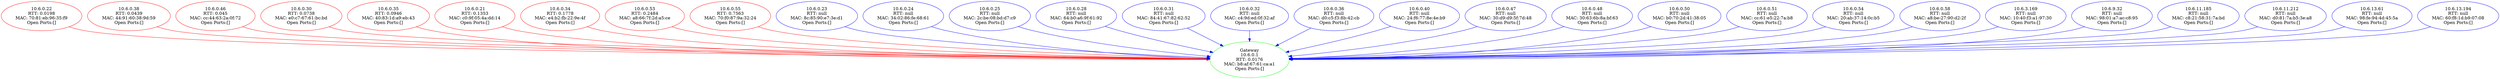 // LAN Visualization
digraph {
	node [color=green]
	"10.6.0.1" [label="Gateway
10.6.0.1
RTT: 0.0176
MAC: b8:af:67:61:ca:a1
Open Ports:[]"]
	node [color=red]
	edge [color=red]
	"10.6.0.22" [label="10.6.0.22
RTT: 0.0198
MAC: 70:81:eb:96:35:f9
Open Ports:[]"]
	"10.6.0.22" -> "10.6.0.1"
	node [color=red]
	edge [color=red]
	"10.6.0.38" [label="10.6.0.38
RTT: 0.0439
MAC: 44:91:60:38:9d:59
Open Ports:[]"]
	"10.6.0.38" -> "10.6.0.1"
	node [color=red]
	edge [color=red]
	"10.6.0.46" [label="10.6.0.46
RTT: 0.045
MAC: cc:44:63:2a:0f:72
Open Ports:[]"]
	"10.6.0.46" -> "10.6.0.1"
	node [color=red]
	edge [color=red]
	"10.6.0.30" [label="10.6.0.30
RTT: 0.0738
MAC: e0:c7:67:61:bc:bd
Open Ports:[]"]
	"10.6.0.30" -> "10.6.0.1"
	node [color=red]
	edge [color=red]
	"10.6.0.35" [label="10.6.0.35
RTT: 0.0946
MAC: 40:83:1d:a9:eb:43
Open Ports:[]"]
	"10.6.0.35" -> "10.6.0.1"
	node [color=red]
	edge [color=red]
	"10.6.0.21" [label="10.6.0.21
RTT: 0.1353
MAC: c0:9f:05:4a:dd:14
Open Ports:[]"]
	"10.6.0.21" -> "10.6.0.1"
	node [color=red]
	edge [color=red]
	"10.6.0.34" [label="10.6.0.34
RTT: 0.1778
MAC: e4:b2:fb:22:9e:4f
Open Ports:[]"]
	"10.6.0.34" -> "10.6.0.1"
	node [color=red]
	edge [color=red]
	"10.6.0.53" [label="10.6.0.53
RTT: 0.2484
MAC: a8:66:7f:2d:a5:ce
Open Ports:[]"]
	"10.6.0.53" -> "10.6.0.1"
	node [color=red]
	edge [color=red]
	"10.6.0.55" [label="10.6.0.55
RTT: 0.7563
MAC: 70:f0:87:9a:32:24
Open Ports:[]"]
	"10.6.0.55" -> "10.6.0.1"
	node [color=blue]
	edge [color=blue]
	"10.6.0.23" [label="10.6.0.23
RTT: null
MAC: 8c:85:90:e7:3e:d1
Open Ports:[]"]
	"10.6.0.23" -> "10.6.0.1"
	node [color=blue]
	edge [color=blue]
	"10.6.0.24" [label="10.6.0.24
RTT: null
MAC: 34:02:86:fe:68:61
Open Ports:[]"]
	"10.6.0.24" -> "10.6.0.1"
	node [color=blue]
	edge [color=blue]
	"10.6.0.25" [label="10.6.0.25
RTT: null
MAC: 2c:be:08:bd:d7:c9
Open Ports:[]"]
	"10.6.0.25" -> "10.6.0.1"
	node [color=blue]
	edge [color=blue]
	"10.6.0.28" [label="10.6.0.28
RTT: null
MAC: 64:b0:a6:9f:61:92
Open Ports:[]"]
	"10.6.0.28" -> "10.6.0.1"
	node [color=blue]
	edge [color=blue]
	"10.6.0.31" [label="10.6.0.31
RTT: null
MAC: 84:41:67:82:62:52
Open Ports:[]"]
	"10.6.0.31" -> "10.6.0.1"
	node [color=blue]
	edge [color=blue]
	"10.6.0.32" [label="10.6.0.32
RTT: null
MAC: c4:9d:ed:0f:32:af
Open Ports:[]"]
	"10.6.0.32" -> "10.6.0.1"
	node [color=blue]
	edge [color=blue]
	"10.6.0.36" [label="10.6.0.36
RTT: null
MAC: d0:c5:f3:8b:42:cb
Open Ports:[]"]
	"10.6.0.36" -> "10.6.0.1"
	node [color=blue]
	edge [color=blue]
	"10.6.0.40" [label="10.6.0.40
RTT: null
MAC: 24:f6:77:8e:4e:b9
Open Ports:[]"]
	"10.6.0.40" -> "10.6.0.1"
	node [color=blue]
	edge [color=blue]
	"10.6.0.47" [label="10.6.0.47
RTT: null
MAC: 30:d9:d9:5f:7d:48
Open Ports:[]"]
	"10.6.0.47" -> "10.6.0.1"
	node [color=blue]
	edge [color=blue]
	"10.6.0.48" [label="10.6.0.48
RTT: null
MAC: 30:63:6b:8a:bf:63
Open Ports:[]"]
	"10.6.0.48" -> "10.6.0.1"
	node [color=blue]
	edge [color=blue]
	"10.6.0.50" [label="10.6.0.50
RTT: null
MAC: b0:70:2d:41:38:05
Open Ports:[]"]
	"10.6.0.50" -> "10.6.0.1"
	node [color=blue]
	edge [color=blue]
	"10.6.0.51" [label="10.6.0.51
RTT: null
MAC: cc:61:e5:22:7a:b8
Open Ports:[]"]
	"10.6.0.51" -> "10.6.0.1"
	node [color=blue]
	edge [color=blue]
	"10.6.0.54" [label="10.6.0.54
RTT: null
MAC: 20:ab:37:14:0c:b5
Open Ports:[]"]
	"10.6.0.54" -> "10.6.0.1"
	node [color=blue]
	edge [color=blue]
	"10.6.0.58" [label="10.6.0.58
RTT: null
MAC: a8:be:27:90:d2:2f
Open Ports:[]"]
	"10.6.0.58" -> "10.6.0.1"
	node [color=blue]
	edge [color=blue]
	"10.6.3.169" [label="10.6.3.169
RTT: null
MAC: 10:40:f3:a1:97:30
Open Ports:[]"]
	"10.6.3.169" -> "10.6.0.1"
	node [color=blue]
	edge [color=blue]
	"10.6.9.32" [label="10.6.9.32
RTT: null
MAC: 98:01:a7:ac:c8:95
Open Ports:[]"]
	"10.6.9.32" -> "10.6.0.1"
	node [color=blue]
	edge [color=blue]
	"10.6.11.185" [label="10.6.11.185
RTT: null
MAC: c8:21:58:31:7a:bd
Open Ports:[]"]
	"10.6.11.185" -> "10.6.0.1"
	node [color=blue]
	edge [color=blue]
	"10.6.11.212" [label="10.6.11.212
RTT: null
MAC: d0:81:7a:b5:3e:a8
Open Ports:[]"]
	"10.6.11.212" -> "10.6.0.1"
	node [color=blue]
	edge [color=blue]
	"10.6.13.61" [label="10.6.13.61
RTT: null
MAC: 98:fe:94:4d:45:5a
Open Ports:[]"]
	"10.6.13.61" -> "10.6.0.1"
	node [color=blue]
	edge [color=blue]
	"10.6.13.194" [label="10.6.13.194
RTT: null
MAC: 60:f8:1d:b9:07:08
Open Ports:[]"]
	"10.6.13.194" -> "10.6.0.1"
}
